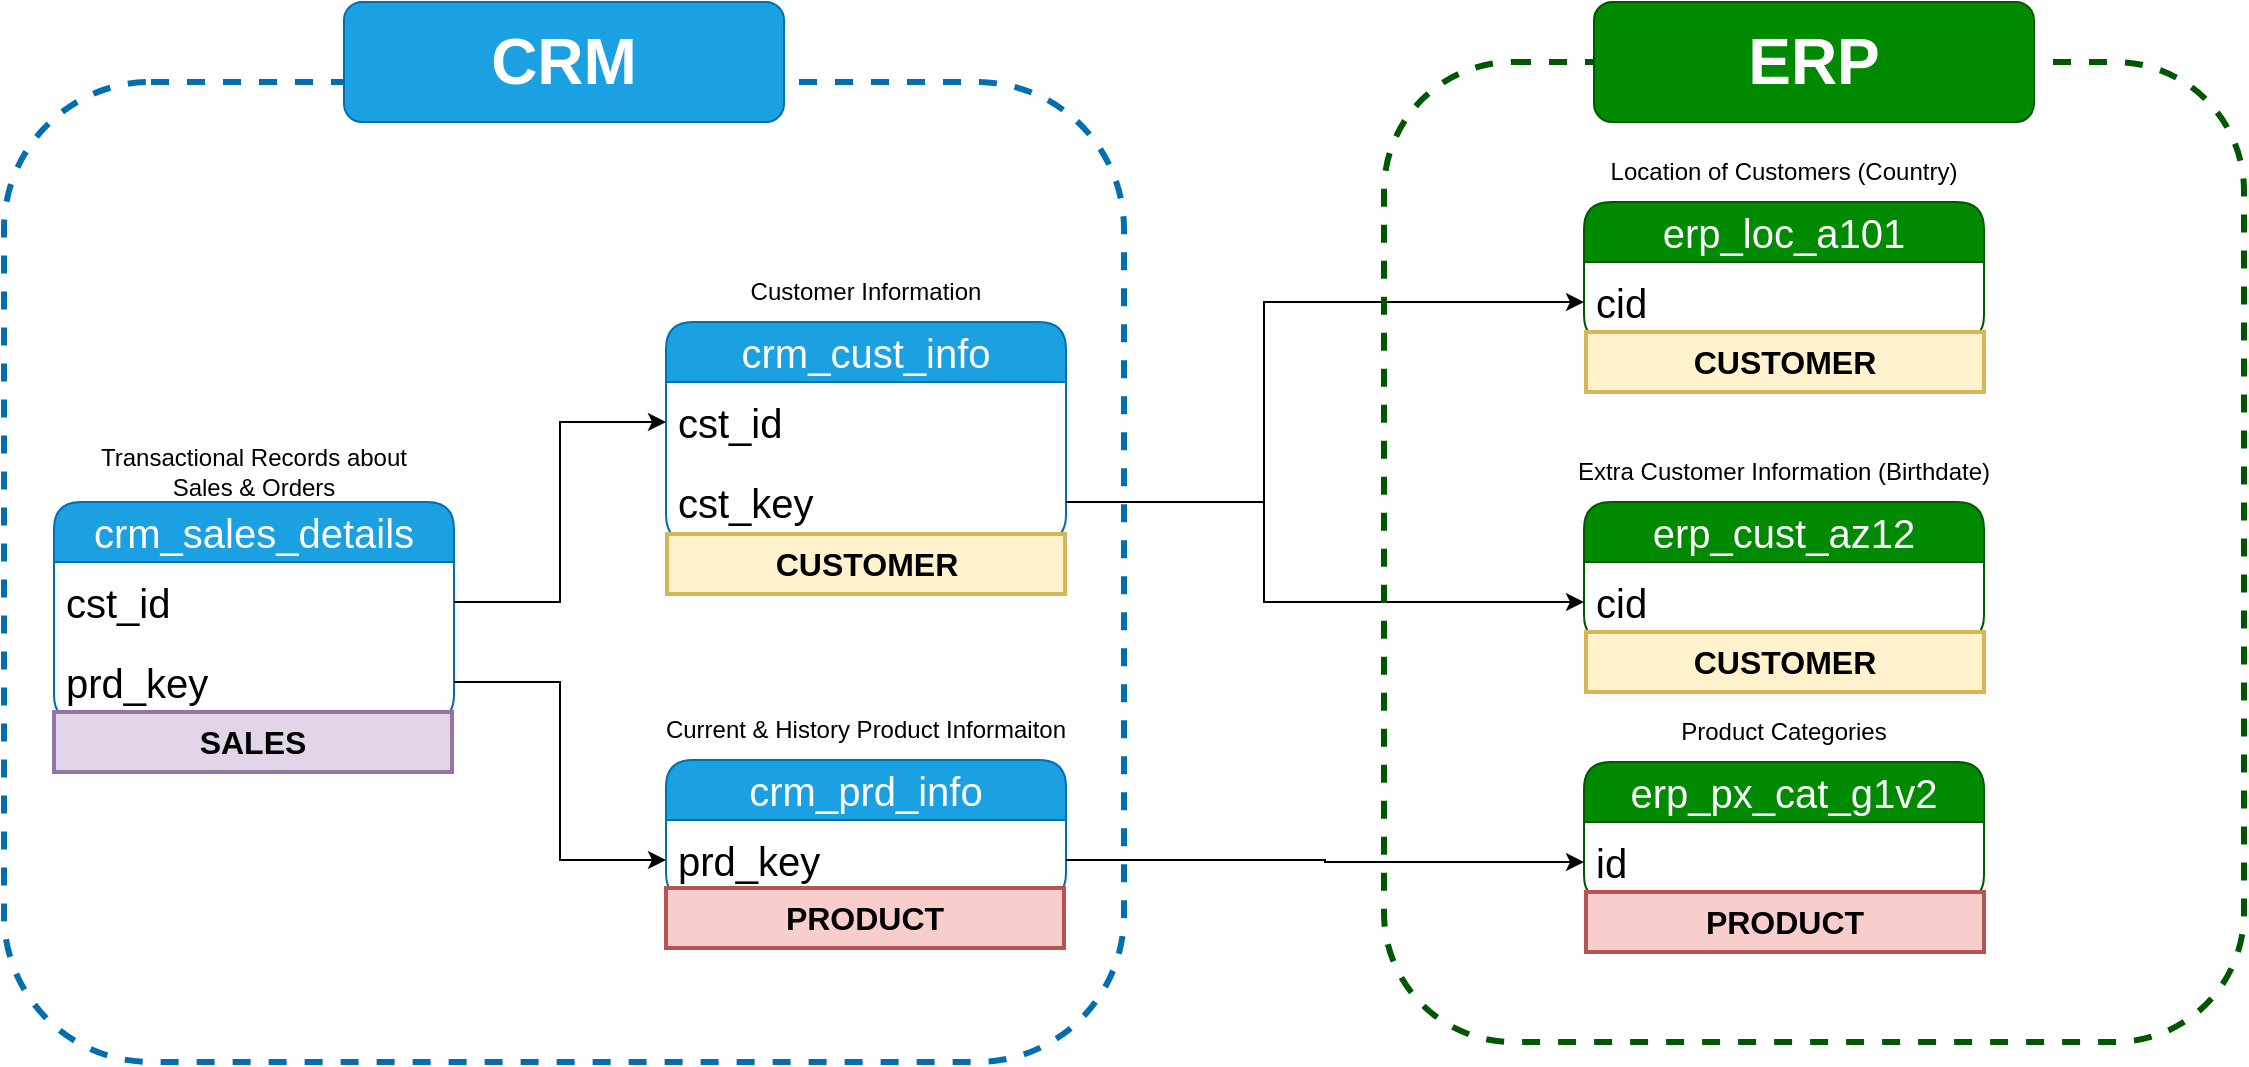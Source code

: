 <mxfile version="28.0.6">
  <diagram name="Page-1" id="6JxFK8-kMhdw81q-lZO5">
    <mxGraphModel dx="910" dy="2090" grid="1" gridSize="10" guides="1" tooltips="1" connect="1" arrows="1" fold="1" page="1" pageScale="1" pageWidth="850" pageHeight="1100" math="0" shadow="0">
      <root>
        <mxCell id="0" />
        <mxCell id="1" parent="0" />
        <mxCell id="02tgco0HIDHIHhZ4ySti-2" value="" style="rounded=1;whiteSpace=wrap;html=1;fillColor=none;fontColor=#ffffff;strokeColor=#006EAF;strokeWidth=3;dashed=1;" parent="1" vertex="1">
          <mxGeometry x="70" y="140" width="560" height="490" as="geometry" />
        </mxCell>
        <mxCell id="XGgv3ooSnWW8FqkD_5u1-1" value="&lt;font style=&quot;font-size: 20px;&quot;&gt;crm_cust_info&lt;/font&gt;" style="swimlane;fontStyle=0;childLayout=stackLayout;horizontal=1;startSize=30;horizontalStack=0;resizeParent=1;resizeParentMax=0;resizeLast=0;collapsible=1;marginBottom=0;whiteSpace=wrap;html=1;rounded=1;fillColor=#1ba1e2;fontColor=#ffffff;strokeColor=#006EAF;" parent="1" vertex="1">
          <mxGeometry x="401" y="260" width="200" height="110" as="geometry" />
        </mxCell>
        <mxCell id="XGgv3ooSnWW8FqkD_5u1-2" value="&lt;span style=&quot;font-size: 20px;&quot;&gt;cst_id&lt;/span&gt;" style="text;strokeColor=none;fillColor=none;align=left;verticalAlign=middle;spacingLeft=4;spacingRight=4;overflow=hidden;points=[[0,0.5],[1,0.5]];portConstraint=eastwest;rotatable=0;whiteSpace=wrap;html=1;" parent="XGgv3ooSnWW8FqkD_5u1-1" vertex="1">
          <mxGeometry y="30" width="200" height="40" as="geometry" />
        </mxCell>
        <mxCell id="2iJUhLRUGM9h3oX74uhR-16" value="&lt;font style=&quot;font-size: 20px;&quot;&gt;cst_key&lt;/font&gt;" style="text;strokeColor=none;fillColor=none;align=left;verticalAlign=middle;spacingLeft=4;spacingRight=4;overflow=hidden;points=[[0,0.5],[1,0.5]];portConstraint=eastwest;rotatable=0;whiteSpace=wrap;html=1;" parent="XGgv3ooSnWW8FqkD_5u1-1" vertex="1">
          <mxGeometry y="70" width="200" height="40" as="geometry" />
        </mxCell>
        <mxCell id="XGgv3ooSnWW8FqkD_5u1-5" value="Customer Information" style="text;html=1;align=center;verticalAlign=middle;whiteSpace=wrap;rounded=0;" parent="1" vertex="1">
          <mxGeometry x="431" y="230" width="140" height="30" as="geometry" />
        </mxCell>
        <mxCell id="XGgv3ooSnWW8FqkD_5u1-6" value="&lt;font style=&quot;font-size: 20px;&quot;&gt;crm_prd_info&lt;/font&gt;" style="swimlane;fontStyle=0;childLayout=stackLayout;horizontal=1;startSize=30;horizontalStack=0;resizeParent=1;resizeParentMax=0;resizeLast=0;collapsible=1;marginBottom=0;whiteSpace=wrap;html=1;rounded=1;fillColor=#1ba1e2;fontColor=#ffffff;strokeColor=#006EAF;" parent="1" vertex="1">
          <mxGeometry x="401" y="479" width="200" height="70" as="geometry" />
        </mxCell>
        <mxCell id="2iJUhLRUGM9h3oX74uhR-17" value="&lt;font style=&quot;font-size: 20px;&quot;&gt;prd_key&lt;/font&gt;" style="text;strokeColor=none;fillColor=none;align=left;verticalAlign=middle;spacingLeft=4;spacingRight=4;overflow=hidden;points=[[0,0.5],[1,0.5]];portConstraint=eastwest;rotatable=0;whiteSpace=wrap;html=1;" parent="XGgv3ooSnWW8FqkD_5u1-6" vertex="1">
          <mxGeometry y="30" width="200" height="40" as="geometry" />
        </mxCell>
        <mxCell id="XGgv3ooSnWW8FqkD_5u1-8" value="Current &amp;amp; History Product Informaiton" style="text;html=1;align=center;verticalAlign=middle;whiteSpace=wrap;rounded=0;" parent="1" vertex="1">
          <mxGeometry x="391" y="449" width="220" height="30" as="geometry" />
        </mxCell>
        <mxCell id="2iJUhLRUGM9h3oX74uhR-1" value="&lt;font style=&quot;font-size: 20px;&quot;&gt;crm_sales_details&lt;/font&gt;" style="swimlane;fontStyle=0;childLayout=stackLayout;horizontal=1;startSize=30;horizontalStack=0;resizeParent=1;resizeParentMax=0;resizeLast=0;collapsible=1;marginBottom=0;whiteSpace=wrap;html=1;rounded=1;fillColor=#1ba1e2;fontColor=#ffffff;strokeColor=#006EAF;" parent="1" vertex="1">
          <mxGeometry x="95" y="350" width="200" height="110" as="geometry" />
        </mxCell>
        <mxCell id="2iJUhLRUGM9h3oX74uhR-18" value="&lt;font style=&quot;font-size: 20px;&quot;&gt;cst_id&lt;/font&gt;" style="text;strokeColor=none;fillColor=none;align=left;verticalAlign=middle;spacingLeft=4;spacingRight=4;overflow=hidden;points=[[0,0.5],[1,0.5]];portConstraint=eastwest;rotatable=0;whiteSpace=wrap;html=1;" parent="2iJUhLRUGM9h3oX74uhR-1" vertex="1">
          <mxGeometry y="30" width="200" height="40" as="geometry" />
        </mxCell>
        <mxCell id="2iJUhLRUGM9h3oX74uhR-2" value="&lt;span style=&quot;font-size: 20px;&quot;&gt;prd_key&lt;/span&gt;" style="text;strokeColor=none;fillColor=none;align=left;verticalAlign=middle;spacingLeft=4;spacingRight=4;overflow=hidden;points=[[0,0.5],[1,0.5]];portConstraint=eastwest;rotatable=0;whiteSpace=wrap;html=1;" parent="2iJUhLRUGM9h3oX74uhR-1" vertex="1">
          <mxGeometry y="70" width="200" height="40" as="geometry" />
        </mxCell>
        <mxCell id="2iJUhLRUGM9h3oX74uhR-3" value="Transactional Records about Sales &amp;amp; Orders" style="text;html=1;align=center;verticalAlign=middle;whiteSpace=wrap;rounded=0;" parent="1" vertex="1">
          <mxGeometry x="110" y="320" width="170" height="30" as="geometry" />
        </mxCell>
        <mxCell id="2iJUhLRUGM9h3oX74uhR-4" value="&lt;font style=&quot;font-size: 20px;&quot;&gt;erp_cust_az12&lt;/font&gt;" style="swimlane;fontStyle=0;childLayout=stackLayout;horizontal=1;startSize=30;horizontalStack=0;resizeParent=1;resizeParentMax=0;resizeLast=0;collapsible=1;marginBottom=0;whiteSpace=wrap;html=1;rounded=1;fillColor=#008a00;fontColor=#ffffff;strokeColor=#005700;" parent="1" vertex="1">
          <mxGeometry x="860" y="350" width="200" height="70" as="geometry" />
        </mxCell>
        <mxCell id="2iJUhLRUGM9h3oX74uhR-5" value="&lt;span style=&quot;font-size: 20px;&quot;&gt;cid&lt;/span&gt;" style="text;strokeColor=none;fillColor=none;align=left;verticalAlign=middle;spacingLeft=4;spacingRight=4;overflow=hidden;points=[[0,0.5],[1,0.5]];portConstraint=eastwest;rotatable=0;whiteSpace=wrap;html=1;" parent="2iJUhLRUGM9h3oX74uhR-4" vertex="1">
          <mxGeometry y="30" width="200" height="40" as="geometry" />
        </mxCell>
        <mxCell id="2iJUhLRUGM9h3oX74uhR-6" value="Extra Customer Information (Birthdate)" style="text;html=1;align=center;verticalAlign=middle;whiteSpace=wrap;rounded=0;" parent="1" vertex="1">
          <mxGeometry x="850" y="320" width="220" height="30" as="geometry" />
        </mxCell>
        <mxCell id="2iJUhLRUGM9h3oX74uhR-7" value="&lt;font style=&quot;font-size: 20px;&quot;&gt;erp_px_cat_g1v2&lt;/font&gt;" style="swimlane;fontStyle=0;childLayout=stackLayout;horizontal=1;startSize=30;horizontalStack=0;resizeParent=1;resizeParentMax=0;resizeLast=0;collapsible=1;marginBottom=0;whiteSpace=wrap;html=1;rounded=1;fillColor=#008a00;fontColor=#ffffff;strokeColor=#005700;" parent="1" vertex="1">
          <mxGeometry x="860" y="480" width="200" height="70" as="geometry" />
        </mxCell>
        <mxCell id="2iJUhLRUGM9h3oX74uhR-8" value="&lt;span style=&quot;font-size: 20px;&quot;&gt;id&lt;/span&gt;" style="text;strokeColor=none;fillColor=none;align=left;verticalAlign=middle;spacingLeft=4;spacingRight=4;overflow=hidden;points=[[0,0.5],[1,0.5]];portConstraint=eastwest;rotatable=0;whiteSpace=wrap;html=1;" parent="2iJUhLRUGM9h3oX74uhR-7" vertex="1">
          <mxGeometry y="30" width="200" height="40" as="geometry" />
        </mxCell>
        <mxCell id="2iJUhLRUGM9h3oX74uhR-9" value="Product Categories" style="text;html=1;align=center;verticalAlign=middle;whiteSpace=wrap;rounded=0;" parent="1" vertex="1">
          <mxGeometry x="850" y="450" width="220" height="30" as="geometry" />
        </mxCell>
        <mxCell id="2iJUhLRUGM9h3oX74uhR-10" value="&lt;span style=&quot;font-size: 20px;&quot;&gt;erp_loc_a101&lt;/span&gt;" style="swimlane;fontStyle=0;childLayout=stackLayout;horizontal=1;startSize=30;horizontalStack=0;resizeParent=1;resizeParentMax=0;resizeLast=0;collapsible=1;marginBottom=0;whiteSpace=wrap;html=1;rounded=1;fillColor=#008a00;fontColor=#ffffff;strokeColor=#005700;" parent="1" vertex="1">
          <mxGeometry x="860" y="200" width="200" height="70" as="geometry" />
        </mxCell>
        <mxCell id="2iJUhLRUGM9h3oX74uhR-11" value="&lt;span style=&quot;font-size: 20px;&quot;&gt;cid&lt;/span&gt;" style="text;strokeColor=none;fillColor=none;align=left;verticalAlign=middle;spacingLeft=4;spacingRight=4;overflow=hidden;points=[[0,0.5],[1,0.5]];portConstraint=eastwest;rotatable=0;whiteSpace=wrap;html=1;" parent="2iJUhLRUGM9h3oX74uhR-10" vertex="1">
          <mxGeometry y="30" width="200" height="40" as="geometry" />
        </mxCell>
        <mxCell id="2iJUhLRUGM9h3oX74uhR-12" value="Location of Customers (Country)" style="text;html=1;align=center;verticalAlign=middle;whiteSpace=wrap;rounded=0;" parent="1" vertex="1">
          <mxGeometry x="850" y="170" width="220" height="30" as="geometry" />
        </mxCell>
        <mxCell id="2iJUhLRUGM9h3oX74uhR-19" style="edgeStyle=orthogonalEdgeStyle;rounded=0;orthogonalLoop=1;jettySize=auto;html=1;exitX=1;exitY=0.5;exitDx=0;exitDy=0;entryX=0;entryY=0.5;entryDx=0;entryDy=0;" parent="1" source="2iJUhLRUGM9h3oX74uhR-2" target="2iJUhLRUGM9h3oX74uhR-17" edge="1">
          <mxGeometry relative="1" as="geometry" />
        </mxCell>
        <mxCell id="2iJUhLRUGM9h3oX74uhR-22" value="" style="endArrow=classic;html=1;rounded=0;entryX=0;entryY=0.5;entryDx=0;entryDy=0;exitX=1;exitY=0.5;exitDx=0;exitDy=0;" parent="1" source="2iJUhLRUGM9h3oX74uhR-16" target="2iJUhLRUGM9h3oX74uhR-5" edge="1">
          <mxGeometry width="50" height="50" relative="1" as="geometry">
            <mxPoint x="660" y="390" as="sourcePoint" />
            <mxPoint x="750" y="370" as="targetPoint" />
            <Array as="points">
              <mxPoint x="700" y="350" />
              <mxPoint x="700" y="400" />
            </Array>
          </mxGeometry>
        </mxCell>
        <mxCell id="2iJUhLRUGM9h3oX74uhR-23" value="" style="endArrow=classic;html=1;rounded=0;entryX=0;entryY=0.5;entryDx=0;entryDy=0;" parent="1" target="2iJUhLRUGM9h3oX74uhR-11" edge="1">
          <mxGeometry width="50" height="50" relative="1" as="geometry">
            <mxPoint x="700" y="360" as="sourcePoint" />
            <mxPoint x="750" y="290" as="targetPoint" />
            <Array as="points">
              <mxPoint x="700" y="250" />
            </Array>
          </mxGeometry>
        </mxCell>
        <mxCell id="2iJUhLRUGM9h3oX74uhR-24" style="edgeStyle=orthogonalEdgeStyle;rounded=0;orthogonalLoop=1;jettySize=auto;html=1;entryX=0;entryY=0.5;entryDx=0;entryDy=0;" parent="1" source="2iJUhLRUGM9h3oX74uhR-17" target="2iJUhLRUGM9h3oX74uhR-8" edge="1">
          <mxGeometry relative="1" as="geometry" />
        </mxCell>
        <mxCell id="2iJUhLRUGM9h3oX74uhR-26" value="" style="rounded=1;whiteSpace=wrap;html=1;fillColor=none;dashed=1;fontColor=#ffffff;strokeColor=#005700;strokeWidth=3;" parent="1" vertex="1">
          <mxGeometry x="760" y="130" width="430" height="490" as="geometry" />
        </mxCell>
        <mxCell id="2iJUhLRUGM9h3oX74uhR-27" value="&lt;font style=&quot;font-size: 32px;&quot;&gt;&lt;b style=&quot;&quot;&gt;CRM&lt;/b&gt;&lt;/font&gt;" style="rounded=1;whiteSpace=wrap;html=1;fillColor=#1ba1e2;fontColor=#ffffff;strokeColor=#006EAF;" parent="1" vertex="1">
          <mxGeometry x="240" y="100" width="220" height="60" as="geometry" />
        </mxCell>
        <mxCell id="2iJUhLRUGM9h3oX74uhR-28" value="&lt;font style=&quot;font-size: 32px;&quot;&gt;&lt;b style=&quot;&quot;&gt;ERP&lt;/b&gt;&lt;/font&gt;" style="rounded=1;whiteSpace=wrap;html=1;fillColor=#008a00;fontColor=#ffffff;strokeColor=#005700;" parent="1" vertex="1">
          <mxGeometry x="865" y="100" width="220" height="60" as="geometry" />
        </mxCell>
        <mxCell id="02tgco0HIDHIHhZ4ySti-4" value="" style="edgeStyle=orthogonalEdgeStyle;rounded=0;orthogonalLoop=1;jettySize=auto;html=1;exitX=1;exitY=0.5;exitDx=0;exitDy=0;entryX=0;entryY=0.5;entryDx=0;entryDy=0;" parent="1" source="2iJUhLRUGM9h3oX74uhR-18" target="XGgv3ooSnWW8FqkD_5u1-2" edge="1">
          <mxGeometry relative="1" as="geometry">
            <mxPoint x="295" y="400" as="sourcePoint" />
            <mxPoint x="401" y="310" as="targetPoint" />
          </mxGeometry>
        </mxCell>
        <mxCell id="02tgco0HIDHIHhZ4ySti-6" value="&lt;font color=&quot;#000000&quot;&gt;&lt;span style=&quot;font-size: 16px;&quot;&gt;&lt;b&gt;PRODUCT&lt;/b&gt;&lt;/span&gt;&lt;/font&gt;" style="text;html=1;strokeColor=#b85450;fillColor=#f8cecc;align=center;verticalAlign=middle;whiteSpace=wrap;overflow=hidden;strokeWidth=2;" parent="1" vertex="1">
          <mxGeometry x="401" y="543" width="199" height="30" as="geometry" />
        </mxCell>
        <mxCell id="02tgco0HIDHIHhZ4ySti-7" value="&lt;font color=&quot;#000000&quot;&gt;&lt;span style=&quot;font-size: 16px;&quot;&gt;&lt;b&gt;PRODUCT&lt;/b&gt;&lt;/span&gt;&lt;/font&gt;" style="text;html=1;strokeColor=#b85450;fillColor=#f8cecc;align=center;verticalAlign=middle;whiteSpace=wrap;overflow=hidden;strokeWidth=2;" parent="1" vertex="1">
          <mxGeometry x="861" y="545" width="199" height="30" as="geometry" />
        </mxCell>
        <mxCell id="02tgco0HIDHIHhZ4ySti-9" value="&lt;font color=&quot;#000000&quot;&gt;&lt;span style=&quot;font-size: 16px;&quot;&gt;&lt;b&gt;CUSTOMER&lt;/b&gt;&lt;/span&gt;&lt;/font&gt;" style="text;html=1;strokeColor=#d6b656;fillColor=#fff2cc;align=center;verticalAlign=middle;whiteSpace=wrap;overflow=hidden;strokeWidth=2;" parent="1" vertex="1">
          <mxGeometry x="401.5" y="366" width="199" height="30" as="geometry" />
        </mxCell>
        <mxCell id="02tgco0HIDHIHhZ4ySti-11" value="&lt;font color=&quot;#000000&quot;&gt;&lt;span style=&quot;font-size: 16px;&quot;&gt;&lt;b&gt;SALES&lt;/b&gt;&lt;/span&gt;&lt;/font&gt;" style="text;html=1;strokeColor=#9673a6;fillColor=#e1d5e7;align=center;verticalAlign=middle;whiteSpace=wrap;overflow=hidden;strokeWidth=2;" parent="1" vertex="1">
          <mxGeometry x="95" y="455" width="199" height="30" as="geometry" />
        </mxCell>
        <mxCell id="02tgco0HIDHIHhZ4ySti-12" value="&lt;font color=&quot;#000000&quot;&gt;&lt;span style=&quot;font-size: 16px;&quot;&gt;&lt;b&gt;CUSTOMER&lt;/b&gt;&lt;/span&gt;&lt;/font&gt;" style="text;html=1;strokeColor=#d6b656;fillColor=#fff2cc;align=center;verticalAlign=middle;whiteSpace=wrap;overflow=hidden;strokeWidth=2;" parent="1" vertex="1">
          <mxGeometry x="861" y="265" width="199" height="30" as="geometry" />
        </mxCell>
        <mxCell id="02tgco0HIDHIHhZ4ySti-13" value="&lt;font color=&quot;#000000&quot;&gt;&lt;span style=&quot;font-size: 16px;&quot;&gt;&lt;b&gt;CUSTOMER&lt;/b&gt;&lt;/span&gt;&lt;/font&gt;" style="text;html=1;strokeColor=#d6b656;fillColor=#fff2cc;align=center;verticalAlign=middle;whiteSpace=wrap;overflow=hidden;strokeWidth=2;" parent="1" vertex="1">
          <mxGeometry x="861" y="415" width="199" height="30" as="geometry" />
        </mxCell>
      </root>
    </mxGraphModel>
  </diagram>
</mxfile>

